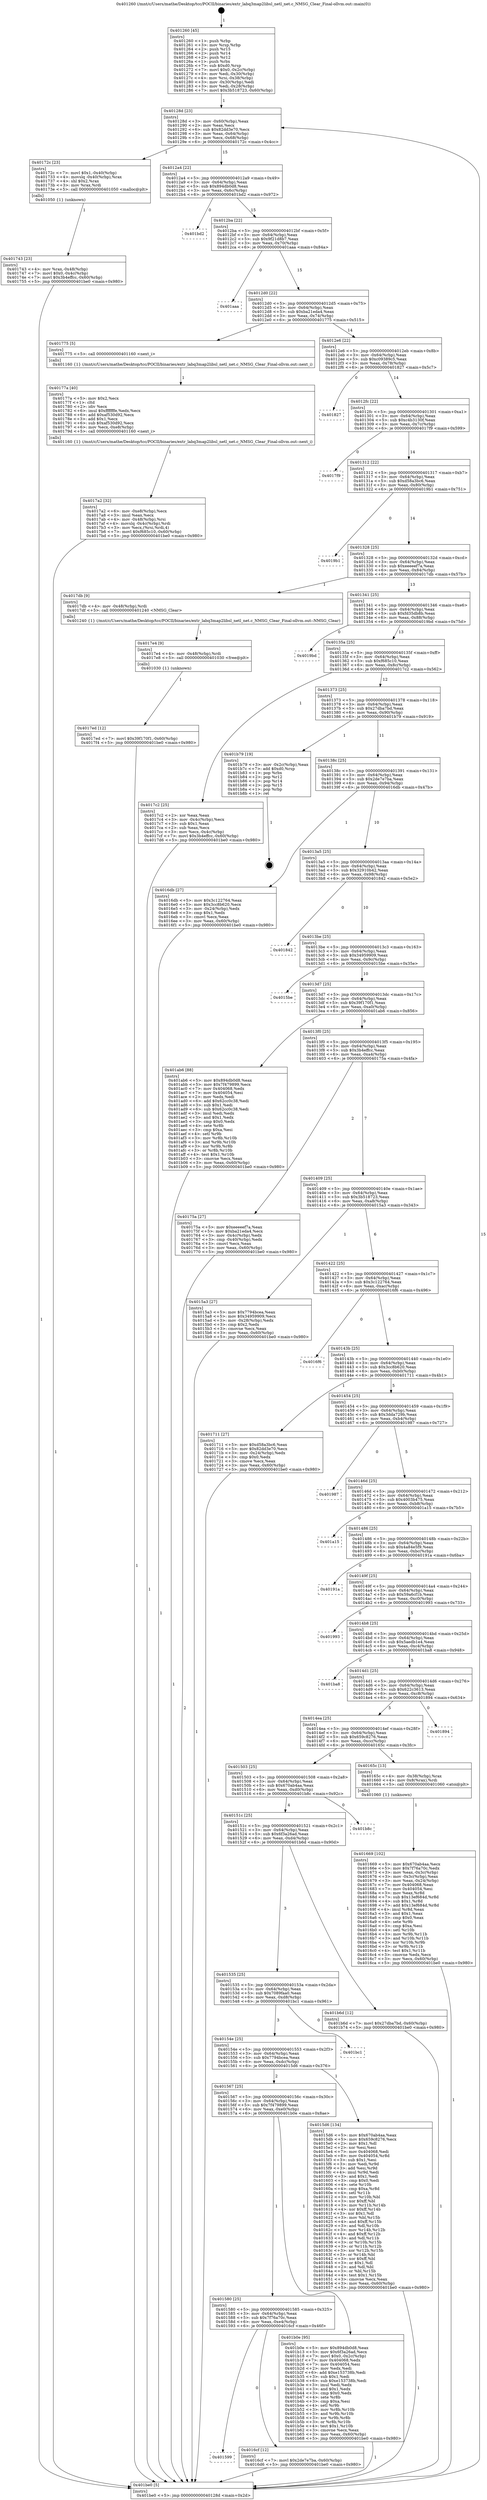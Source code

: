 digraph "0x401260" {
  label = "0x401260 (/mnt/c/Users/mathe/Desktop/tcc/POCII/binaries/extr_labq3map2libsl_netl_net.c_NMSG_Clear_Final-ollvm.out::main(0))"
  labelloc = "t"
  node[shape=record]

  Entry [label="",width=0.3,height=0.3,shape=circle,fillcolor=black,style=filled]
  "0x40128d" [label="{
     0x40128d [23]\l
     | [instrs]\l
     &nbsp;&nbsp;0x40128d \<+3\>: mov -0x60(%rbp),%eax\l
     &nbsp;&nbsp;0x401290 \<+2\>: mov %eax,%ecx\l
     &nbsp;&nbsp;0x401292 \<+6\>: sub $0x82dd3e70,%ecx\l
     &nbsp;&nbsp;0x401298 \<+3\>: mov %eax,-0x64(%rbp)\l
     &nbsp;&nbsp;0x40129b \<+3\>: mov %ecx,-0x68(%rbp)\l
     &nbsp;&nbsp;0x40129e \<+6\>: je 000000000040172c \<main+0x4cc\>\l
  }"]
  "0x40172c" [label="{
     0x40172c [23]\l
     | [instrs]\l
     &nbsp;&nbsp;0x40172c \<+7\>: movl $0x1,-0x40(%rbp)\l
     &nbsp;&nbsp;0x401733 \<+4\>: movslq -0x40(%rbp),%rax\l
     &nbsp;&nbsp;0x401737 \<+4\>: shl $0x2,%rax\l
     &nbsp;&nbsp;0x40173b \<+3\>: mov %rax,%rdi\l
     &nbsp;&nbsp;0x40173e \<+5\>: call 0000000000401050 \<malloc@plt\>\l
     | [calls]\l
     &nbsp;&nbsp;0x401050 \{1\} (unknown)\l
  }"]
  "0x4012a4" [label="{
     0x4012a4 [22]\l
     | [instrs]\l
     &nbsp;&nbsp;0x4012a4 \<+5\>: jmp 00000000004012a9 \<main+0x49\>\l
     &nbsp;&nbsp;0x4012a9 \<+3\>: mov -0x64(%rbp),%eax\l
     &nbsp;&nbsp;0x4012ac \<+5\>: sub $0x894db0d8,%eax\l
     &nbsp;&nbsp;0x4012b1 \<+3\>: mov %eax,-0x6c(%rbp)\l
     &nbsp;&nbsp;0x4012b4 \<+6\>: je 0000000000401bd2 \<main+0x972\>\l
  }"]
  Exit [label="",width=0.3,height=0.3,shape=circle,fillcolor=black,style=filled,peripheries=2]
  "0x401bd2" [label="{
     0x401bd2\l
  }", style=dashed]
  "0x4012ba" [label="{
     0x4012ba [22]\l
     | [instrs]\l
     &nbsp;&nbsp;0x4012ba \<+5\>: jmp 00000000004012bf \<main+0x5f\>\l
     &nbsp;&nbsp;0x4012bf \<+3\>: mov -0x64(%rbp),%eax\l
     &nbsp;&nbsp;0x4012c2 \<+5\>: sub $0x9f21d8b7,%eax\l
     &nbsp;&nbsp;0x4012c7 \<+3\>: mov %eax,-0x70(%rbp)\l
     &nbsp;&nbsp;0x4012ca \<+6\>: je 0000000000401aaa \<main+0x84a\>\l
  }"]
  "0x4017ed" [label="{
     0x4017ed [12]\l
     | [instrs]\l
     &nbsp;&nbsp;0x4017ed \<+7\>: movl $0x39f170f1,-0x60(%rbp)\l
     &nbsp;&nbsp;0x4017f4 \<+5\>: jmp 0000000000401be0 \<main+0x980\>\l
  }"]
  "0x401aaa" [label="{
     0x401aaa\l
  }", style=dashed]
  "0x4012d0" [label="{
     0x4012d0 [22]\l
     | [instrs]\l
     &nbsp;&nbsp;0x4012d0 \<+5\>: jmp 00000000004012d5 \<main+0x75\>\l
     &nbsp;&nbsp;0x4012d5 \<+3\>: mov -0x64(%rbp),%eax\l
     &nbsp;&nbsp;0x4012d8 \<+5\>: sub $0xba21eda4,%eax\l
     &nbsp;&nbsp;0x4012dd \<+3\>: mov %eax,-0x74(%rbp)\l
     &nbsp;&nbsp;0x4012e0 \<+6\>: je 0000000000401775 \<main+0x515\>\l
  }"]
  "0x4017e4" [label="{
     0x4017e4 [9]\l
     | [instrs]\l
     &nbsp;&nbsp;0x4017e4 \<+4\>: mov -0x48(%rbp),%rdi\l
     &nbsp;&nbsp;0x4017e8 \<+5\>: call 0000000000401030 \<free@plt\>\l
     | [calls]\l
     &nbsp;&nbsp;0x401030 \{1\} (unknown)\l
  }"]
  "0x401775" [label="{
     0x401775 [5]\l
     | [instrs]\l
     &nbsp;&nbsp;0x401775 \<+5\>: call 0000000000401160 \<next_i\>\l
     | [calls]\l
     &nbsp;&nbsp;0x401160 \{1\} (/mnt/c/Users/mathe/Desktop/tcc/POCII/binaries/extr_labq3map2libsl_netl_net.c_NMSG_Clear_Final-ollvm.out::next_i)\l
  }"]
  "0x4012e6" [label="{
     0x4012e6 [22]\l
     | [instrs]\l
     &nbsp;&nbsp;0x4012e6 \<+5\>: jmp 00000000004012eb \<main+0x8b\>\l
     &nbsp;&nbsp;0x4012eb \<+3\>: mov -0x64(%rbp),%eax\l
     &nbsp;&nbsp;0x4012ee \<+5\>: sub $0xc09389c5,%eax\l
     &nbsp;&nbsp;0x4012f3 \<+3\>: mov %eax,-0x78(%rbp)\l
     &nbsp;&nbsp;0x4012f6 \<+6\>: je 0000000000401827 \<main+0x5c7\>\l
  }"]
  "0x4017a2" [label="{
     0x4017a2 [32]\l
     | [instrs]\l
     &nbsp;&nbsp;0x4017a2 \<+6\>: mov -0xe8(%rbp),%ecx\l
     &nbsp;&nbsp;0x4017a8 \<+3\>: imul %eax,%ecx\l
     &nbsp;&nbsp;0x4017ab \<+4\>: mov -0x48(%rbp),%rsi\l
     &nbsp;&nbsp;0x4017af \<+4\>: movslq -0x4c(%rbp),%rdi\l
     &nbsp;&nbsp;0x4017b3 \<+3\>: mov %ecx,(%rsi,%rdi,4)\l
     &nbsp;&nbsp;0x4017b6 \<+7\>: movl $0xf685c10,-0x60(%rbp)\l
     &nbsp;&nbsp;0x4017bd \<+5\>: jmp 0000000000401be0 \<main+0x980\>\l
  }"]
  "0x401827" [label="{
     0x401827\l
  }", style=dashed]
  "0x4012fc" [label="{
     0x4012fc [22]\l
     | [instrs]\l
     &nbsp;&nbsp;0x4012fc \<+5\>: jmp 0000000000401301 \<main+0xa1\>\l
     &nbsp;&nbsp;0x401301 \<+3\>: mov -0x64(%rbp),%eax\l
     &nbsp;&nbsp;0x401304 \<+5\>: sub $0xc4b3130f,%eax\l
     &nbsp;&nbsp;0x401309 \<+3\>: mov %eax,-0x7c(%rbp)\l
     &nbsp;&nbsp;0x40130c \<+6\>: je 00000000004017f9 \<main+0x599\>\l
  }"]
  "0x40177a" [label="{
     0x40177a [40]\l
     | [instrs]\l
     &nbsp;&nbsp;0x40177a \<+5\>: mov $0x2,%ecx\l
     &nbsp;&nbsp;0x40177f \<+1\>: cltd\l
     &nbsp;&nbsp;0x401780 \<+2\>: idiv %ecx\l
     &nbsp;&nbsp;0x401782 \<+6\>: imul $0xfffffffe,%edx,%ecx\l
     &nbsp;&nbsp;0x401788 \<+6\>: add $0xaf530d92,%ecx\l
     &nbsp;&nbsp;0x40178e \<+3\>: add $0x1,%ecx\l
     &nbsp;&nbsp;0x401791 \<+6\>: sub $0xaf530d92,%ecx\l
     &nbsp;&nbsp;0x401797 \<+6\>: mov %ecx,-0xe8(%rbp)\l
     &nbsp;&nbsp;0x40179d \<+5\>: call 0000000000401160 \<next_i\>\l
     | [calls]\l
     &nbsp;&nbsp;0x401160 \{1\} (/mnt/c/Users/mathe/Desktop/tcc/POCII/binaries/extr_labq3map2libsl_netl_net.c_NMSG_Clear_Final-ollvm.out::next_i)\l
  }"]
  "0x4017f9" [label="{
     0x4017f9\l
  }", style=dashed]
  "0x401312" [label="{
     0x401312 [22]\l
     | [instrs]\l
     &nbsp;&nbsp;0x401312 \<+5\>: jmp 0000000000401317 \<main+0xb7\>\l
     &nbsp;&nbsp;0x401317 \<+3\>: mov -0x64(%rbp),%eax\l
     &nbsp;&nbsp;0x40131a \<+5\>: sub $0xd58a3bc6,%eax\l
     &nbsp;&nbsp;0x40131f \<+3\>: mov %eax,-0x80(%rbp)\l
     &nbsp;&nbsp;0x401322 \<+6\>: je 00000000004019b1 \<main+0x751\>\l
  }"]
  "0x401743" [label="{
     0x401743 [23]\l
     | [instrs]\l
     &nbsp;&nbsp;0x401743 \<+4\>: mov %rax,-0x48(%rbp)\l
     &nbsp;&nbsp;0x401747 \<+7\>: movl $0x0,-0x4c(%rbp)\l
     &nbsp;&nbsp;0x40174e \<+7\>: movl $0x3b4effcc,-0x60(%rbp)\l
     &nbsp;&nbsp;0x401755 \<+5\>: jmp 0000000000401be0 \<main+0x980\>\l
  }"]
  "0x4019b1" [label="{
     0x4019b1\l
  }", style=dashed]
  "0x401328" [label="{
     0x401328 [25]\l
     | [instrs]\l
     &nbsp;&nbsp;0x401328 \<+5\>: jmp 000000000040132d \<main+0xcd\>\l
     &nbsp;&nbsp;0x40132d \<+3\>: mov -0x64(%rbp),%eax\l
     &nbsp;&nbsp;0x401330 \<+5\>: sub $0xeeeeef7a,%eax\l
     &nbsp;&nbsp;0x401335 \<+6\>: mov %eax,-0x84(%rbp)\l
     &nbsp;&nbsp;0x40133b \<+6\>: je 00000000004017db \<main+0x57b\>\l
  }"]
  "0x401599" [label="{
     0x401599\l
  }", style=dashed]
  "0x4017db" [label="{
     0x4017db [9]\l
     | [instrs]\l
     &nbsp;&nbsp;0x4017db \<+4\>: mov -0x48(%rbp),%rdi\l
     &nbsp;&nbsp;0x4017df \<+5\>: call 0000000000401240 \<NMSG_Clear\>\l
     | [calls]\l
     &nbsp;&nbsp;0x401240 \{1\} (/mnt/c/Users/mathe/Desktop/tcc/POCII/binaries/extr_labq3map2libsl_netl_net.c_NMSG_Clear_Final-ollvm.out::NMSG_Clear)\l
  }"]
  "0x401341" [label="{
     0x401341 [25]\l
     | [instrs]\l
     &nbsp;&nbsp;0x401341 \<+5\>: jmp 0000000000401346 \<main+0xe6\>\l
     &nbsp;&nbsp;0x401346 \<+3\>: mov -0x64(%rbp),%eax\l
     &nbsp;&nbsp;0x401349 \<+5\>: sub $0xfd35db8b,%eax\l
     &nbsp;&nbsp;0x40134e \<+6\>: mov %eax,-0x88(%rbp)\l
     &nbsp;&nbsp;0x401354 \<+6\>: je 00000000004019bd \<main+0x75d\>\l
  }"]
  "0x4016cf" [label="{
     0x4016cf [12]\l
     | [instrs]\l
     &nbsp;&nbsp;0x4016cf \<+7\>: movl $0x2de7e7ba,-0x60(%rbp)\l
     &nbsp;&nbsp;0x4016d6 \<+5\>: jmp 0000000000401be0 \<main+0x980\>\l
  }"]
  "0x4019bd" [label="{
     0x4019bd\l
  }", style=dashed]
  "0x40135a" [label="{
     0x40135a [25]\l
     | [instrs]\l
     &nbsp;&nbsp;0x40135a \<+5\>: jmp 000000000040135f \<main+0xff\>\l
     &nbsp;&nbsp;0x40135f \<+3\>: mov -0x64(%rbp),%eax\l
     &nbsp;&nbsp;0x401362 \<+5\>: sub $0xf685c10,%eax\l
     &nbsp;&nbsp;0x401367 \<+6\>: mov %eax,-0x8c(%rbp)\l
     &nbsp;&nbsp;0x40136d \<+6\>: je 00000000004017c2 \<main+0x562\>\l
  }"]
  "0x401580" [label="{
     0x401580 [25]\l
     | [instrs]\l
     &nbsp;&nbsp;0x401580 \<+5\>: jmp 0000000000401585 \<main+0x325\>\l
     &nbsp;&nbsp;0x401585 \<+3\>: mov -0x64(%rbp),%eax\l
     &nbsp;&nbsp;0x401588 \<+5\>: sub $0x7f76a70c,%eax\l
     &nbsp;&nbsp;0x40158d \<+6\>: mov %eax,-0xe4(%rbp)\l
     &nbsp;&nbsp;0x401593 \<+6\>: je 00000000004016cf \<main+0x46f\>\l
  }"]
  "0x4017c2" [label="{
     0x4017c2 [25]\l
     | [instrs]\l
     &nbsp;&nbsp;0x4017c2 \<+2\>: xor %eax,%eax\l
     &nbsp;&nbsp;0x4017c4 \<+3\>: mov -0x4c(%rbp),%ecx\l
     &nbsp;&nbsp;0x4017c7 \<+3\>: sub $0x1,%eax\l
     &nbsp;&nbsp;0x4017ca \<+2\>: sub %eax,%ecx\l
     &nbsp;&nbsp;0x4017cc \<+3\>: mov %ecx,-0x4c(%rbp)\l
     &nbsp;&nbsp;0x4017cf \<+7\>: movl $0x3b4effcc,-0x60(%rbp)\l
     &nbsp;&nbsp;0x4017d6 \<+5\>: jmp 0000000000401be0 \<main+0x980\>\l
  }"]
  "0x401373" [label="{
     0x401373 [25]\l
     | [instrs]\l
     &nbsp;&nbsp;0x401373 \<+5\>: jmp 0000000000401378 \<main+0x118\>\l
     &nbsp;&nbsp;0x401378 \<+3\>: mov -0x64(%rbp),%eax\l
     &nbsp;&nbsp;0x40137b \<+5\>: sub $0x27dba7bd,%eax\l
     &nbsp;&nbsp;0x401380 \<+6\>: mov %eax,-0x90(%rbp)\l
     &nbsp;&nbsp;0x401386 \<+6\>: je 0000000000401b79 \<main+0x919\>\l
  }"]
  "0x401b0e" [label="{
     0x401b0e [95]\l
     | [instrs]\l
     &nbsp;&nbsp;0x401b0e \<+5\>: mov $0x894db0d8,%eax\l
     &nbsp;&nbsp;0x401b13 \<+5\>: mov $0x6f3a26ad,%ecx\l
     &nbsp;&nbsp;0x401b18 \<+7\>: movl $0x0,-0x2c(%rbp)\l
     &nbsp;&nbsp;0x401b1f \<+7\>: mov 0x404068,%edx\l
     &nbsp;&nbsp;0x401b26 \<+7\>: mov 0x404054,%esi\l
     &nbsp;&nbsp;0x401b2d \<+2\>: mov %edx,%edi\l
     &nbsp;&nbsp;0x401b2f \<+6\>: add $0xe153738b,%edi\l
     &nbsp;&nbsp;0x401b35 \<+3\>: sub $0x1,%edi\l
     &nbsp;&nbsp;0x401b38 \<+6\>: sub $0xe153738b,%edi\l
     &nbsp;&nbsp;0x401b3e \<+3\>: imul %edi,%edx\l
     &nbsp;&nbsp;0x401b41 \<+3\>: and $0x1,%edx\l
     &nbsp;&nbsp;0x401b44 \<+3\>: cmp $0x0,%edx\l
     &nbsp;&nbsp;0x401b47 \<+4\>: sete %r8b\l
     &nbsp;&nbsp;0x401b4b \<+3\>: cmp $0xa,%esi\l
     &nbsp;&nbsp;0x401b4e \<+4\>: setl %r9b\l
     &nbsp;&nbsp;0x401b52 \<+3\>: mov %r8b,%r10b\l
     &nbsp;&nbsp;0x401b55 \<+3\>: and %r9b,%r10b\l
     &nbsp;&nbsp;0x401b58 \<+3\>: xor %r9b,%r8b\l
     &nbsp;&nbsp;0x401b5b \<+3\>: or %r8b,%r10b\l
     &nbsp;&nbsp;0x401b5e \<+4\>: test $0x1,%r10b\l
     &nbsp;&nbsp;0x401b62 \<+3\>: cmovne %ecx,%eax\l
     &nbsp;&nbsp;0x401b65 \<+3\>: mov %eax,-0x60(%rbp)\l
     &nbsp;&nbsp;0x401b68 \<+5\>: jmp 0000000000401be0 \<main+0x980\>\l
  }"]
  "0x401b79" [label="{
     0x401b79 [19]\l
     | [instrs]\l
     &nbsp;&nbsp;0x401b79 \<+3\>: mov -0x2c(%rbp),%eax\l
     &nbsp;&nbsp;0x401b7c \<+7\>: add $0xd0,%rsp\l
     &nbsp;&nbsp;0x401b83 \<+1\>: pop %rbx\l
     &nbsp;&nbsp;0x401b84 \<+2\>: pop %r12\l
     &nbsp;&nbsp;0x401b86 \<+2\>: pop %r14\l
     &nbsp;&nbsp;0x401b88 \<+2\>: pop %r15\l
     &nbsp;&nbsp;0x401b8a \<+1\>: pop %rbp\l
     &nbsp;&nbsp;0x401b8b \<+1\>: ret\l
  }"]
  "0x40138c" [label="{
     0x40138c [25]\l
     | [instrs]\l
     &nbsp;&nbsp;0x40138c \<+5\>: jmp 0000000000401391 \<main+0x131\>\l
     &nbsp;&nbsp;0x401391 \<+3\>: mov -0x64(%rbp),%eax\l
     &nbsp;&nbsp;0x401394 \<+5\>: sub $0x2de7e7ba,%eax\l
     &nbsp;&nbsp;0x401399 \<+6\>: mov %eax,-0x94(%rbp)\l
     &nbsp;&nbsp;0x40139f \<+6\>: je 00000000004016db \<main+0x47b\>\l
  }"]
  "0x401669" [label="{
     0x401669 [102]\l
     | [instrs]\l
     &nbsp;&nbsp;0x401669 \<+5\>: mov $0x670ab4aa,%ecx\l
     &nbsp;&nbsp;0x40166e \<+5\>: mov $0x7f76a70c,%edx\l
     &nbsp;&nbsp;0x401673 \<+3\>: mov %eax,-0x3c(%rbp)\l
     &nbsp;&nbsp;0x401676 \<+3\>: mov -0x3c(%rbp),%eax\l
     &nbsp;&nbsp;0x401679 \<+3\>: mov %eax,-0x24(%rbp)\l
     &nbsp;&nbsp;0x40167c \<+7\>: mov 0x404068,%eax\l
     &nbsp;&nbsp;0x401683 \<+7\>: mov 0x404054,%esi\l
     &nbsp;&nbsp;0x40168a \<+3\>: mov %eax,%r8d\l
     &nbsp;&nbsp;0x40168d \<+7\>: sub $0x13ef684d,%r8d\l
     &nbsp;&nbsp;0x401694 \<+4\>: sub $0x1,%r8d\l
     &nbsp;&nbsp;0x401698 \<+7\>: add $0x13ef684d,%r8d\l
     &nbsp;&nbsp;0x40169f \<+4\>: imul %r8d,%eax\l
     &nbsp;&nbsp;0x4016a3 \<+3\>: and $0x1,%eax\l
     &nbsp;&nbsp;0x4016a6 \<+3\>: cmp $0x0,%eax\l
     &nbsp;&nbsp;0x4016a9 \<+4\>: sete %r9b\l
     &nbsp;&nbsp;0x4016ad \<+3\>: cmp $0xa,%esi\l
     &nbsp;&nbsp;0x4016b0 \<+4\>: setl %r10b\l
     &nbsp;&nbsp;0x4016b4 \<+3\>: mov %r9b,%r11b\l
     &nbsp;&nbsp;0x4016b7 \<+3\>: and %r10b,%r11b\l
     &nbsp;&nbsp;0x4016ba \<+3\>: xor %r10b,%r9b\l
     &nbsp;&nbsp;0x4016bd \<+3\>: or %r9b,%r11b\l
     &nbsp;&nbsp;0x4016c0 \<+4\>: test $0x1,%r11b\l
     &nbsp;&nbsp;0x4016c4 \<+3\>: cmovne %edx,%ecx\l
     &nbsp;&nbsp;0x4016c7 \<+3\>: mov %ecx,-0x60(%rbp)\l
     &nbsp;&nbsp;0x4016ca \<+5\>: jmp 0000000000401be0 \<main+0x980\>\l
  }"]
  "0x4016db" [label="{
     0x4016db [27]\l
     | [instrs]\l
     &nbsp;&nbsp;0x4016db \<+5\>: mov $0x3c122764,%eax\l
     &nbsp;&nbsp;0x4016e0 \<+5\>: mov $0x3cc8b620,%ecx\l
     &nbsp;&nbsp;0x4016e5 \<+3\>: mov -0x24(%rbp),%edx\l
     &nbsp;&nbsp;0x4016e8 \<+3\>: cmp $0x1,%edx\l
     &nbsp;&nbsp;0x4016eb \<+3\>: cmovl %ecx,%eax\l
     &nbsp;&nbsp;0x4016ee \<+3\>: mov %eax,-0x60(%rbp)\l
     &nbsp;&nbsp;0x4016f1 \<+5\>: jmp 0000000000401be0 \<main+0x980\>\l
  }"]
  "0x4013a5" [label="{
     0x4013a5 [25]\l
     | [instrs]\l
     &nbsp;&nbsp;0x4013a5 \<+5\>: jmp 00000000004013aa \<main+0x14a\>\l
     &nbsp;&nbsp;0x4013aa \<+3\>: mov -0x64(%rbp),%eax\l
     &nbsp;&nbsp;0x4013ad \<+5\>: sub $0x32910b42,%eax\l
     &nbsp;&nbsp;0x4013b2 \<+6\>: mov %eax,-0x98(%rbp)\l
     &nbsp;&nbsp;0x4013b8 \<+6\>: je 0000000000401842 \<main+0x5e2\>\l
  }"]
  "0x401567" [label="{
     0x401567 [25]\l
     | [instrs]\l
     &nbsp;&nbsp;0x401567 \<+5\>: jmp 000000000040156c \<main+0x30c\>\l
     &nbsp;&nbsp;0x40156c \<+3\>: mov -0x64(%rbp),%eax\l
     &nbsp;&nbsp;0x40156f \<+5\>: sub $0x7f479899,%eax\l
     &nbsp;&nbsp;0x401574 \<+6\>: mov %eax,-0xe0(%rbp)\l
     &nbsp;&nbsp;0x40157a \<+6\>: je 0000000000401b0e \<main+0x8ae\>\l
  }"]
  "0x401842" [label="{
     0x401842\l
  }", style=dashed]
  "0x4013be" [label="{
     0x4013be [25]\l
     | [instrs]\l
     &nbsp;&nbsp;0x4013be \<+5\>: jmp 00000000004013c3 \<main+0x163\>\l
     &nbsp;&nbsp;0x4013c3 \<+3\>: mov -0x64(%rbp),%eax\l
     &nbsp;&nbsp;0x4013c6 \<+5\>: sub $0x34959909,%eax\l
     &nbsp;&nbsp;0x4013cb \<+6\>: mov %eax,-0x9c(%rbp)\l
     &nbsp;&nbsp;0x4013d1 \<+6\>: je 00000000004015be \<main+0x35e\>\l
  }"]
  "0x4015d6" [label="{
     0x4015d6 [134]\l
     | [instrs]\l
     &nbsp;&nbsp;0x4015d6 \<+5\>: mov $0x670ab4aa,%eax\l
     &nbsp;&nbsp;0x4015db \<+5\>: mov $0x659c8276,%ecx\l
     &nbsp;&nbsp;0x4015e0 \<+2\>: mov $0x1,%dl\l
     &nbsp;&nbsp;0x4015e2 \<+2\>: xor %esi,%esi\l
     &nbsp;&nbsp;0x4015e4 \<+7\>: mov 0x404068,%edi\l
     &nbsp;&nbsp;0x4015eb \<+8\>: mov 0x404054,%r8d\l
     &nbsp;&nbsp;0x4015f3 \<+3\>: sub $0x1,%esi\l
     &nbsp;&nbsp;0x4015f6 \<+3\>: mov %edi,%r9d\l
     &nbsp;&nbsp;0x4015f9 \<+3\>: add %esi,%r9d\l
     &nbsp;&nbsp;0x4015fc \<+4\>: imul %r9d,%edi\l
     &nbsp;&nbsp;0x401600 \<+3\>: and $0x1,%edi\l
     &nbsp;&nbsp;0x401603 \<+3\>: cmp $0x0,%edi\l
     &nbsp;&nbsp;0x401606 \<+4\>: sete %r10b\l
     &nbsp;&nbsp;0x40160a \<+4\>: cmp $0xa,%r8d\l
     &nbsp;&nbsp;0x40160e \<+4\>: setl %r11b\l
     &nbsp;&nbsp;0x401612 \<+3\>: mov %r10b,%bl\l
     &nbsp;&nbsp;0x401615 \<+3\>: xor $0xff,%bl\l
     &nbsp;&nbsp;0x401618 \<+3\>: mov %r11b,%r14b\l
     &nbsp;&nbsp;0x40161b \<+4\>: xor $0xff,%r14b\l
     &nbsp;&nbsp;0x40161f \<+3\>: xor $0x1,%dl\l
     &nbsp;&nbsp;0x401622 \<+3\>: mov %bl,%r15b\l
     &nbsp;&nbsp;0x401625 \<+4\>: and $0xff,%r15b\l
     &nbsp;&nbsp;0x401629 \<+3\>: and %dl,%r10b\l
     &nbsp;&nbsp;0x40162c \<+3\>: mov %r14b,%r12b\l
     &nbsp;&nbsp;0x40162f \<+4\>: and $0xff,%r12b\l
     &nbsp;&nbsp;0x401633 \<+3\>: and %dl,%r11b\l
     &nbsp;&nbsp;0x401636 \<+3\>: or %r10b,%r15b\l
     &nbsp;&nbsp;0x401639 \<+3\>: or %r11b,%r12b\l
     &nbsp;&nbsp;0x40163c \<+3\>: xor %r12b,%r15b\l
     &nbsp;&nbsp;0x40163f \<+3\>: or %r14b,%bl\l
     &nbsp;&nbsp;0x401642 \<+3\>: xor $0xff,%bl\l
     &nbsp;&nbsp;0x401645 \<+3\>: or $0x1,%dl\l
     &nbsp;&nbsp;0x401648 \<+2\>: and %dl,%bl\l
     &nbsp;&nbsp;0x40164a \<+3\>: or %bl,%r15b\l
     &nbsp;&nbsp;0x40164d \<+4\>: test $0x1,%r15b\l
     &nbsp;&nbsp;0x401651 \<+3\>: cmovne %ecx,%eax\l
     &nbsp;&nbsp;0x401654 \<+3\>: mov %eax,-0x60(%rbp)\l
     &nbsp;&nbsp;0x401657 \<+5\>: jmp 0000000000401be0 \<main+0x980\>\l
  }"]
  "0x4015be" [label="{
     0x4015be\l
  }", style=dashed]
  "0x4013d7" [label="{
     0x4013d7 [25]\l
     | [instrs]\l
     &nbsp;&nbsp;0x4013d7 \<+5\>: jmp 00000000004013dc \<main+0x17c\>\l
     &nbsp;&nbsp;0x4013dc \<+3\>: mov -0x64(%rbp),%eax\l
     &nbsp;&nbsp;0x4013df \<+5\>: sub $0x39f170f1,%eax\l
     &nbsp;&nbsp;0x4013e4 \<+6\>: mov %eax,-0xa0(%rbp)\l
     &nbsp;&nbsp;0x4013ea \<+6\>: je 0000000000401ab6 \<main+0x856\>\l
  }"]
  "0x40154e" [label="{
     0x40154e [25]\l
     | [instrs]\l
     &nbsp;&nbsp;0x40154e \<+5\>: jmp 0000000000401553 \<main+0x2f3\>\l
     &nbsp;&nbsp;0x401553 \<+3\>: mov -0x64(%rbp),%eax\l
     &nbsp;&nbsp;0x401556 \<+5\>: sub $0x7794bcea,%eax\l
     &nbsp;&nbsp;0x40155b \<+6\>: mov %eax,-0xdc(%rbp)\l
     &nbsp;&nbsp;0x401561 \<+6\>: je 00000000004015d6 \<main+0x376\>\l
  }"]
  "0x401ab6" [label="{
     0x401ab6 [88]\l
     | [instrs]\l
     &nbsp;&nbsp;0x401ab6 \<+5\>: mov $0x894db0d8,%eax\l
     &nbsp;&nbsp;0x401abb \<+5\>: mov $0x7f479899,%ecx\l
     &nbsp;&nbsp;0x401ac0 \<+7\>: mov 0x404068,%edx\l
     &nbsp;&nbsp;0x401ac7 \<+7\>: mov 0x404054,%esi\l
     &nbsp;&nbsp;0x401ace \<+2\>: mov %edx,%edi\l
     &nbsp;&nbsp;0x401ad0 \<+6\>: add $0x62cc0c38,%edi\l
     &nbsp;&nbsp;0x401ad6 \<+3\>: sub $0x1,%edi\l
     &nbsp;&nbsp;0x401ad9 \<+6\>: sub $0x62cc0c38,%edi\l
     &nbsp;&nbsp;0x401adf \<+3\>: imul %edi,%edx\l
     &nbsp;&nbsp;0x401ae2 \<+3\>: and $0x1,%edx\l
     &nbsp;&nbsp;0x401ae5 \<+3\>: cmp $0x0,%edx\l
     &nbsp;&nbsp;0x401ae8 \<+4\>: sete %r8b\l
     &nbsp;&nbsp;0x401aec \<+3\>: cmp $0xa,%esi\l
     &nbsp;&nbsp;0x401aef \<+4\>: setl %r9b\l
     &nbsp;&nbsp;0x401af3 \<+3\>: mov %r8b,%r10b\l
     &nbsp;&nbsp;0x401af6 \<+3\>: and %r9b,%r10b\l
     &nbsp;&nbsp;0x401af9 \<+3\>: xor %r9b,%r8b\l
     &nbsp;&nbsp;0x401afc \<+3\>: or %r8b,%r10b\l
     &nbsp;&nbsp;0x401aff \<+4\>: test $0x1,%r10b\l
     &nbsp;&nbsp;0x401b03 \<+3\>: cmovne %ecx,%eax\l
     &nbsp;&nbsp;0x401b06 \<+3\>: mov %eax,-0x60(%rbp)\l
     &nbsp;&nbsp;0x401b09 \<+5\>: jmp 0000000000401be0 \<main+0x980\>\l
  }"]
  "0x4013f0" [label="{
     0x4013f0 [25]\l
     | [instrs]\l
     &nbsp;&nbsp;0x4013f0 \<+5\>: jmp 00000000004013f5 \<main+0x195\>\l
     &nbsp;&nbsp;0x4013f5 \<+3\>: mov -0x64(%rbp),%eax\l
     &nbsp;&nbsp;0x4013f8 \<+5\>: sub $0x3b4effcc,%eax\l
     &nbsp;&nbsp;0x4013fd \<+6\>: mov %eax,-0xa4(%rbp)\l
     &nbsp;&nbsp;0x401403 \<+6\>: je 000000000040175a \<main+0x4fa\>\l
  }"]
  "0x401bc1" [label="{
     0x401bc1\l
  }", style=dashed]
  "0x40175a" [label="{
     0x40175a [27]\l
     | [instrs]\l
     &nbsp;&nbsp;0x40175a \<+5\>: mov $0xeeeeef7a,%eax\l
     &nbsp;&nbsp;0x40175f \<+5\>: mov $0xba21eda4,%ecx\l
     &nbsp;&nbsp;0x401764 \<+3\>: mov -0x4c(%rbp),%edx\l
     &nbsp;&nbsp;0x401767 \<+3\>: cmp -0x40(%rbp),%edx\l
     &nbsp;&nbsp;0x40176a \<+3\>: cmovl %ecx,%eax\l
     &nbsp;&nbsp;0x40176d \<+3\>: mov %eax,-0x60(%rbp)\l
     &nbsp;&nbsp;0x401770 \<+5\>: jmp 0000000000401be0 \<main+0x980\>\l
  }"]
  "0x401409" [label="{
     0x401409 [25]\l
     | [instrs]\l
     &nbsp;&nbsp;0x401409 \<+5\>: jmp 000000000040140e \<main+0x1ae\>\l
     &nbsp;&nbsp;0x40140e \<+3\>: mov -0x64(%rbp),%eax\l
     &nbsp;&nbsp;0x401411 \<+5\>: sub $0x3b518723,%eax\l
     &nbsp;&nbsp;0x401416 \<+6\>: mov %eax,-0xa8(%rbp)\l
     &nbsp;&nbsp;0x40141c \<+6\>: je 00000000004015a3 \<main+0x343\>\l
  }"]
  "0x401535" [label="{
     0x401535 [25]\l
     | [instrs]\l
     &nbsp;&nbsp;0x401535 \<+5\>: jmp 000000000040153a \<main+0x2da\>\l
     &nbsp;&nbsp;0x40153a \<+3\>: mov -0x64(%rbp),%eax\l
     &nbsp;&nbsp;0x40153d \<+5\>: sub $0x7089faa0,%eax\l
     &nbsp;&nbsp;0x401542 \<+6\>: mov %eax,-0xd8(%rbp)\l
     &nbsp;&nbsp;0x401548 \<+6\>: je 0000000000401bc1 \<main+0x961\>\l
  }"]
  "0x4015a3" [label="{
     0x4015a3 [27]\l
     | [instrs]\l
     &nbsp;&nbsp;0x4015a3 \<+5\>: mov $0x7794bcea,%eax\l
     &nbsp;&nbsp;0x4015a8 \<+5\>: mov $0x34959909,%ecx\l
     &nbsp;&nbsp;0x4015ad \<+3\>: mov -0x28(%rbp),%edx\l
     &nbsp;&nbsp;0x4015b0 \<+3\>: cmp $0x2,%edx\l
     &nbsp;&nbsp;0x4015b3 \<+3\>: cmovne %ecx,%eax\l
     &nbsp;&nbsp;0x4015b6 \<+3\>: mov %eax,-0x60(%rbp)\l
     &nbsp;&nbsp;0x4015b9 \<+5\>: jmp 0000000000401be0 \<main+0x980\>\l
  }"]
  "0x401422" [label="{
     0x401422 [25]\l
     | [instrs]\l
     &nbsp;&nbsp;0x401422 \<+5\>: jmp 0000000000401427 \<main+0x1c7\>\l
     &nbsp;&nbsp;0x401427 \<+3\>: mov -0x64(%rbp),%eax\l
     &nbsp;&nbsp;0x40142a \<+5\>: sub $0x3c122764,%eax\l
     &nbsp;&nbsp;0x40142f \<+6\>: mov %eax,-0xac(%rbp)\l
     &nbsp;&nbsp;0x401435 \<+6\>: je 00000000004016f6 \<main+0x496\>\l
  }"]
  "0x401be0" [label="{
     0x401be0 [5]\l
     | [instrs]\l
     &nbsp;&nbsp;0x401be0 \<+5\>: jmp 000000000040128d \<main+0x2d\>\l
  }"]
  "0x401260" [label="{
     0x401260 [45]\l
     | [instrs]\l
     &nbsp;&nbsp;0x401260 \<+1\>: push %rbp\l
     &nbsp;&nbsp;0x401261 \<+3\>: mov %rsp,%rbp\l
     &nbsp;&nbsp;0x401264 \<+2\>: push %r15\l
     &nbsp;&nbsp;0x401266 \<+2\>: push %r14\l
     &nbsp;&nbsp;0x401268 \<+2\>: push %r12\l
     &nbsp;&nbsp;0x40126a \<+1\>: push %rbx\l
     &nbsp;&nbsp;0x40126b \<+7\>: sub $0xd0,%rsp\l
     &nbsp;&nbsp;0x401272 \<+7\>: movl $0x0,-0x2c(%rbp)\l
     &nbsp;&nbsp;0x401279 \<+3\>: mov %edi,-0x30(%rbp)\l
     &nbsp;&nbsp;0x40127c \<+4\>: mov %rsi,-0x38(%rbp)\l
     &nbsp;&nbsp;0x401280 \<+3\>: mov -0x30(%rbp),%edi\l
     &nbsp;&nbsp;0x401283 \<+3\>: mov %edi,-0x28(%rbp)\l
     &nbsp;&nbsp;0x401286 \<+7\>: movl $0x3b518723,-0x60(%rbp)\l
  }"]
  "0x401b6d" [label="{
     0x401b6d [12]\l
     | [instrs]\l
     &nbsp;&nbsp;0x401b6d \<+7\>: movl $0x27dba7bd,-0x60(%rbp)\l
     &nbsp;&nbsp;0x401b74 \<+5\>: jmp 0000000000401be0 \<main+0x980\>\l
  }"]
  "0x4016f6" [label="{
     0x4016f6\l
  }", style=dashed]
  "0x40143b" [label="{
     0x40143b [25]\l
     | [instrs]\l
     &nbsp;&nbsp;0x40143b \<+5\>: jmp 0000000000401440 \<main+0x1e0\>\l
     &nbsp;&nbsp;0x401440 \<+3\>: mov -0x64(%rbp),%eax\l
     &nbsp;&nbsp;0x401443 \<+5\>: sub $0x3cc8b620,%eax\l
     &nbsp;&nbsp;0x401448 \<+6\>: mov %eax,-0xb0(%rbp)\l
     &nbsp;&nbsp;0x40144e \<+6\>: je 0000000000401711 \<main+0x4b1\>\l
  }"]
  "0x40151c" [label="{
     0x40151c [25]\l
     | [instrs]\l
     &nbsp;&nbsp;0x40151c \<+5\>: jmp 0000000000401521 \<main+0x2c1\>\l
     &nbsp;&nbsp;0x401521 \<+3\>: mov -0x64(%rbp),%eax\l
     &nbsp;&nbsp;0x401524 \<+5\>: sub $0x6f3a26ad,%eax\l
     &nbsp;&nbsp;0x401529 \<+6\>: mov %eax,-0xd4(%rbp)\l
     &nbsp;&nbsp;0x40152f \<+6\>: je 0000000000401b6d \<main+0x90d\>\l
  }"]
  "0x401711" [label="{
     0x401711 [27]\l
     | [instrs]\l
     &nbsp;&nbsp;0x401711 \<+5\>: mov $0xd58a3bc6,%eax\l
     &nbsp;&nbsp;0x401716 \<+5\>: mov $0x82dd3e70,%ecx\l
     &nbsp;&nbsp;0x40171b \<+3\>: mov -0x24(%rbp),%edx\l
     &nbsp;&nbsp;0x40171e \<+3\>: cmp $0x0,%edx\l
     &nbsp;&nbsp;0x401721 \<+3\>: cmove %ecx,%eax\l
     &nbsp;&nbsp;0x401724 \<+3\>: mov %eax,-0x60(%rbp)\l
     &nbsp;&nbsp;0x401727 \<+5\>: jmp 0000000000401be0 \<main+0x980\>\l
  }"]
  "0x401454" [label="{
     0x401454 [25]\l
     | [instrs]\l
     &nbsp;&nbsp;0x401454 \<+5\>: jmp 0000000000401459 \<main+0x1f9\>\l
     &nbsp;&nbsp;0x401459 \<+3\>: mov -0x64(%rbp),%eax\l
     &nbsp;&nbsp;0x40145c \<+5\>: sub $0x3dda729b,%eax\l
     &nbsp;&nbsp;0x401461 \<+6\>: mov %eax,-0xb4(%rbp)\l
     &nbsp;&nbsp;0x401467 \<+6\>: je 0000000000401987 \<main+0x727\>\l
  }"]
  "0x401b8c" [label="{
     0x401b8c\l
  }", style=dashed]
  "0x401987" [label="{
     0x401987\l
  }", style=dashed]
  "0x40146d" [label="{
     0x40146d [25]\l
     | [instrs]\l
     &nbsp;&nbsp;0x40146d \<+5\>: jmp 0000000000401472 \<main+0x212\>\l
     &nbsp;&nbsp;0x401472 \<+3\>: mov -0x64(%rbp),%eax\l
     &nbsp;&nbsp;0x401475 \<+5\>: sub $0x4003b475,%eax\l
     &nbsp;&nbsp;0x40147a \<+6\>: mov %eax,-0xb8(%rbp)\l
     &nbsp;&nbsp;0x401480 \<+6\>: je 0000000000401a15 \<main+0x7b5\>\l
  }"]
  "0x401503" [label="{
     0x401503 [25]\l
     | [instrs]\l
     &nbsp;&nbsp;0x401503 \<+5\>: jmp 0000000000401508 \<main+0x2a8\>\l
     &nbsp;&nbsp;0x401508 \<+3\>: mov -0x64(%rbp),%eax\l
     &nbsp;&nbsp;0x40150b \<+5\>: sub $0x670ab4aa,%eax\l
     &nbsp;&nbsp;0x401510 \<+6\>: mov %eax,-0xd0(%rbp)\l
     &nbsp;&nbsp;0x401516 \<+6\>: je 0000000000401b8c \<main+0x92c\>\l
  }"]
  "0x401a15" [label="{
     0x401a15\l
  }", style=dashed]
  "0x401486" [label="{
     0x401486 [25]\l
     | [instrs]\l
     &nbsp;&nbsp;0x401486 \<+5\>: jmp 000000000040148b \<main+0x22b\>\l
     &nbsp;&nbsp;0x40148b \<+3\>: mov -0x64(%rbp),%eax\l
     &nbsp;&nbsp;0x40148e \<+5\>: sub $0x4a84e5f9,%eax\l
     &nbsp;&nbsp;0x401493 \<+6\>: mov %eax,-0xbc(%rbp)\l
     &nbsp;&nbsp;0x401499 \<+6\>: je 000000000040191a \<main+0x6ba\>\l
  }"]
  "0x40165c" [label="{
     0x40165c [13]\l
     | [instrs]\l
     &nbsp;&nbsp;0x40165c \<+4\>: mov -0x38(%rbp),%rax\l
     &nbsp;&nbsp;0x401660 \<+4\>: mov 0x8(%rax),%rdi\l
     &nbsp;&nbsp;0x401664 \<+5\>: call 0000000000401060 \<atoi@plt\>\l
     | [calls]\l
     &nbsp;&nbsp;0x401060 \{1\} (unknown)\l
  }"]
  "0x40191a" [label="{
     0x40191a\l
  }", style=dashed]
  "0x40149f" [label="{
     0x40149f [25]\l
     | [instrs]\l
     &nbsp;&nbsp;0x40149f \<+5\>: jmp 00000000004014a4 \<main+0x244\>\l
     &nbsp;&nbsp;0x4014a4 \<+3\>: mov -0x64(%rbp),%eax\l
     &nbsp;&nbsp;0x4014a7 \<+5\>: sub $0x59a6cf1b,%eax\l
     &nbsp;&nbsp;0x4014ac \<+6\>: mov %eax,-0xc0(%rbp)\l
     &nbsp;&nbsp;0x4014b2 \<+6\>: je 0000000000401993 \<main+0x733\>\l
  }"]
  "0x4014ea" [label="{
     0x4014ea [25]\l
     | [instrs]\l
     &nbsp;&nbsp;0x4014ea \<+5\>: jmp 00000000004014ef \<main+0x28f\>\l
     &nbsp;&nbsp;0x4014ef \<+3\>: mov -0x64(%rbp),%eax\l
     &nbsp;&nbsp;0x4014f2 \<+5\>: sub $0x659c8276,%eax\l
     &nbsp;&nbsp;0x4014f7 \<+6\>: mov %eax,-0xcc(%rbp)\l
     &nbsp;&nbsp;0x4014fd \<+6\>: je 000000000040165c \<main+0x3fc\>\l
  }"]
  "0x401993" [label="{
     0x401993\l
  }", style=dashed]
  "0x4014b8" [label="{
     0x4014b8 [25]\l
     | [instrs]\l
     &nbsp;&nbsp;0x4014b8 \<+5\>: jmp 00000000004014bd \<main+0x25d\>\l
     &nbsp;&nbsp;0x4014bd \<+3\>: mov -0x64(%rbp),%eax\l
     &nbsp;&nbsp;0x4014c0 \<+5\>: sub $0x5aedb1e4,%eax\l
     &nbsp;&nbsp;0x4014c5 \<+6\>: mov %eax,-0xc4(%rbp)\l
     &nbsp;&nbsp;0x4014cb \<+6\>: je 0000000000401ba8 \<main+0x948\>\l
  }"]
  "0x401894" [label="{
     0x401894\l
  }", style=dashed]
  "0x401ba8" [label="{
     0x401ba8\l
  }", style=dashed]
  "0x4014d1" [label="{
     0x4014d1 [25]\l
     | [instrs]\l
     &nbsp;&nbsp;0x4014d1 \<+5\>: jmp 00000000004014d6 \<main+0x276\>\l
     &nbsp;&nbsp;0x4014d6 \<+3\>: mov -0x64(%rbp),%eax\l
     &nbsp;&nbsp;0x4014d9 \<+5\>: sub $0x622c3613,%eax\l
     &nbsp;&nbsp;0x4014de \<+6\>: mov %eax,-0xc8(%rbp)\l
     &nbsp;&nbsp;0x4014e4 \<+6\>: je 0000000000401894 \<main+0x634\>\l
  }"]
  Entry -> "0x401260" [label=" 1"]
  "0x40128d" -> "0x40172c" [label=" 1"]
  "0x40128d" -> "0x4012a4" [label=" 15"]
  "0x401b79" -> Exit [label=" 1"]
  "0x4012a4" -> "0x401bd2" [label=" 0"]
  "0x4012a4" -> "0x4012ba" [label=" 15"]
  "0x401b6d" -> "0x401be0" [label=" 1"]
  "0x4012ba" -> "0x401aaa" [label=" 0"]
  "0x4012ba" -> "0x4012d0" [label=" 15"]
  "0x401b0e" -> "0x401be0" [label=" 1"]
  "0x4012d0" -> "0x401775" [label=" 1"]
  "0x4012d0" -> "0x4012e6" [label=" 14"]
  "0x401ab6" -> "0x401be0" [label=" 1"]
  "0x4012e6" -> "0x401827" [label=" 0"]
  "0x4012e6" -> "0x4012fc" [label=" 14"]
  "0x4017ed" -> "0x401be0" [label=" 1"]
  "0x4012fc" -> "0x4017f9" [label=" 0"]
  "0x4012fc" -> "0x401312" [label=" 14"]
  "0x4017e4" -> "0x4017ed" [label=" 1"]
  "0x401312" -> "0x4019b1" [label=" 0"]
  "0x401312" -> "0x401328" [label=" 14"]
  "0x4017db" -> "0x4017e4" [label=" 1"]
  "0x401328" -> "0x4017db" [label=" 1"]
  "0x401328" -> "0x401341" [label=" 13"]
  "0x4017c2" -> "0x401be0" [label=" 1"]
  "0x401341" -> "0x4019bd" [label=" 0"]
  "0x401341" -> "0x40135a" [label=" 13"]
  "0x4017a2" -> "0x401be0" [label=" 1"]
  "0x40135a" -> "0x4017c2" [label=" 1"]
  "0x40135a" -> "0x401373" [label=" 12"]
  "0x401775" -> "0x40177a" [label=" 1"]
  "0x401373" -> "0x401b79" [label=" 1"]
  "0x401373" -> "0x40138c" [label=" 11"]
  "0x40175a" -> "0x401be0" [label=" 2"]
  "0x40138c" -> "0x4016db" [label=" 1"]
  "0x40138c" -> "0x4013a5" [label=" 10"]
  "0x40172c" -> "0x401743" [label=" 1"]
  "0x4013a5" -> "0x401842" [label=" 0"]
  "0x4013a5" -> "0x4013be" [label=" 10"]
  "0x401711" -> "0x401be0" [label=" 1"]
  "0x4013be" -> "0x4015be" [label=" 0"]
  "0x4013be" -> "0x4013d7" [label=" 10"]
  "0x4016db" -> "0x401be0" [label=" 1"]
  "0x4013d7" -> "0x401ab6" [label=" 1"]
  "0x4013d7" -> "0x4013f0" [label=" 9"]
  "0x401580" -> "0x401599" [label=" 0"]
  "0x4013f0" -> "0x40175a" [label=" 2"]
  "0x4013f0" -> "0x401409" [label=" 7"]
  "0x401580" -> "0x4016cf" [label=" 1"]
  "0x401409" -> "0x4015a3" [label=" 1"]
  "0x401409" -> "0x401422" [label=" 6"]
  "0x4015a3" -> "0x401be0" [label=" 1"]
  "0x401260" -> "0x40128d" [label=" 1"]
  "0x401be0" -> "0x40128d" [label=" 15"]
  "0x401567" -> "0x401580" [label=" 1"]
  "0x401422" -> "0x4016f6" [label=" 0"]
  "0x401422" -> "0x40143b" [label=" 6"]
  "0x401567" -> "0x401b0e" [label=" 1"]
  "0x40143b" -> "0x401711" [label=" 1"]
  "0x40143b" -> "0x401454" [label=" 5"]
  "0x401669" -> "0x401be0" [label=" 1"]
  "0x401454" -> "0x401987" [label=" 0"]
  "0x401454" -> "0x40146d" [label=" 5"]
  "0x40165c" -> "0x401669" [label=" 1"]
  "0x40146d" -> "0x401a15" [label=" 0"]
  "0x40146d" -> "0x401486" [label=" 5"]
  "0x40154e" -> "0x401567" [label=" 2"]
  "0x401486" -> "0x40191a" [label=" 0"]
  "0x401486" -> "0x40149f" [label=" 5"]
  "0x40154e" -> "0x4015d6" [label=" 1"]
  "0x40149f" -> "0x401993" [label=" 0"]
  "0x40149f" -> "0x4014b8" [label=" 5"]
  "0x401535" -> "0x40154e" [label=" 3"]
  "0x4014b8" -> "0x401ba8" [label=" 0"]
  "0x4014b8" -> "0x4014d1" [label=" 5"]
  "0x401535" -> "0x401bc1" [label=" 0"]
  "0x4014d1" -> "0x401894" [label=" 0"]
  "0x4014d1" -> "0x4014ea" [label=" 5"]
  "0x4016cf" -> "0x401be0" [label=" 1"]
  "0x4014ea" -> "0x40165c" [label=" 1"]
  "0x4014ea" -> "0x401503" [label=" 4"]
  "0x4015d6" -> "0x401be0" [label=" 1"]
  "0x401503" -> "0x401b8c" [label=" 0"]
  "0x401503" -> "0x40151c" [label=" 4"]
  "0x401743" -> "0x401be0" [label=" 1"]
  "0x40151c" -> "0x401b6d" [label=" 1"]
  "0x40151c" -> "0x401535" [label=" 3"]
  "0x40177a" -> "0x4017a2" [label=" 1"]
}
